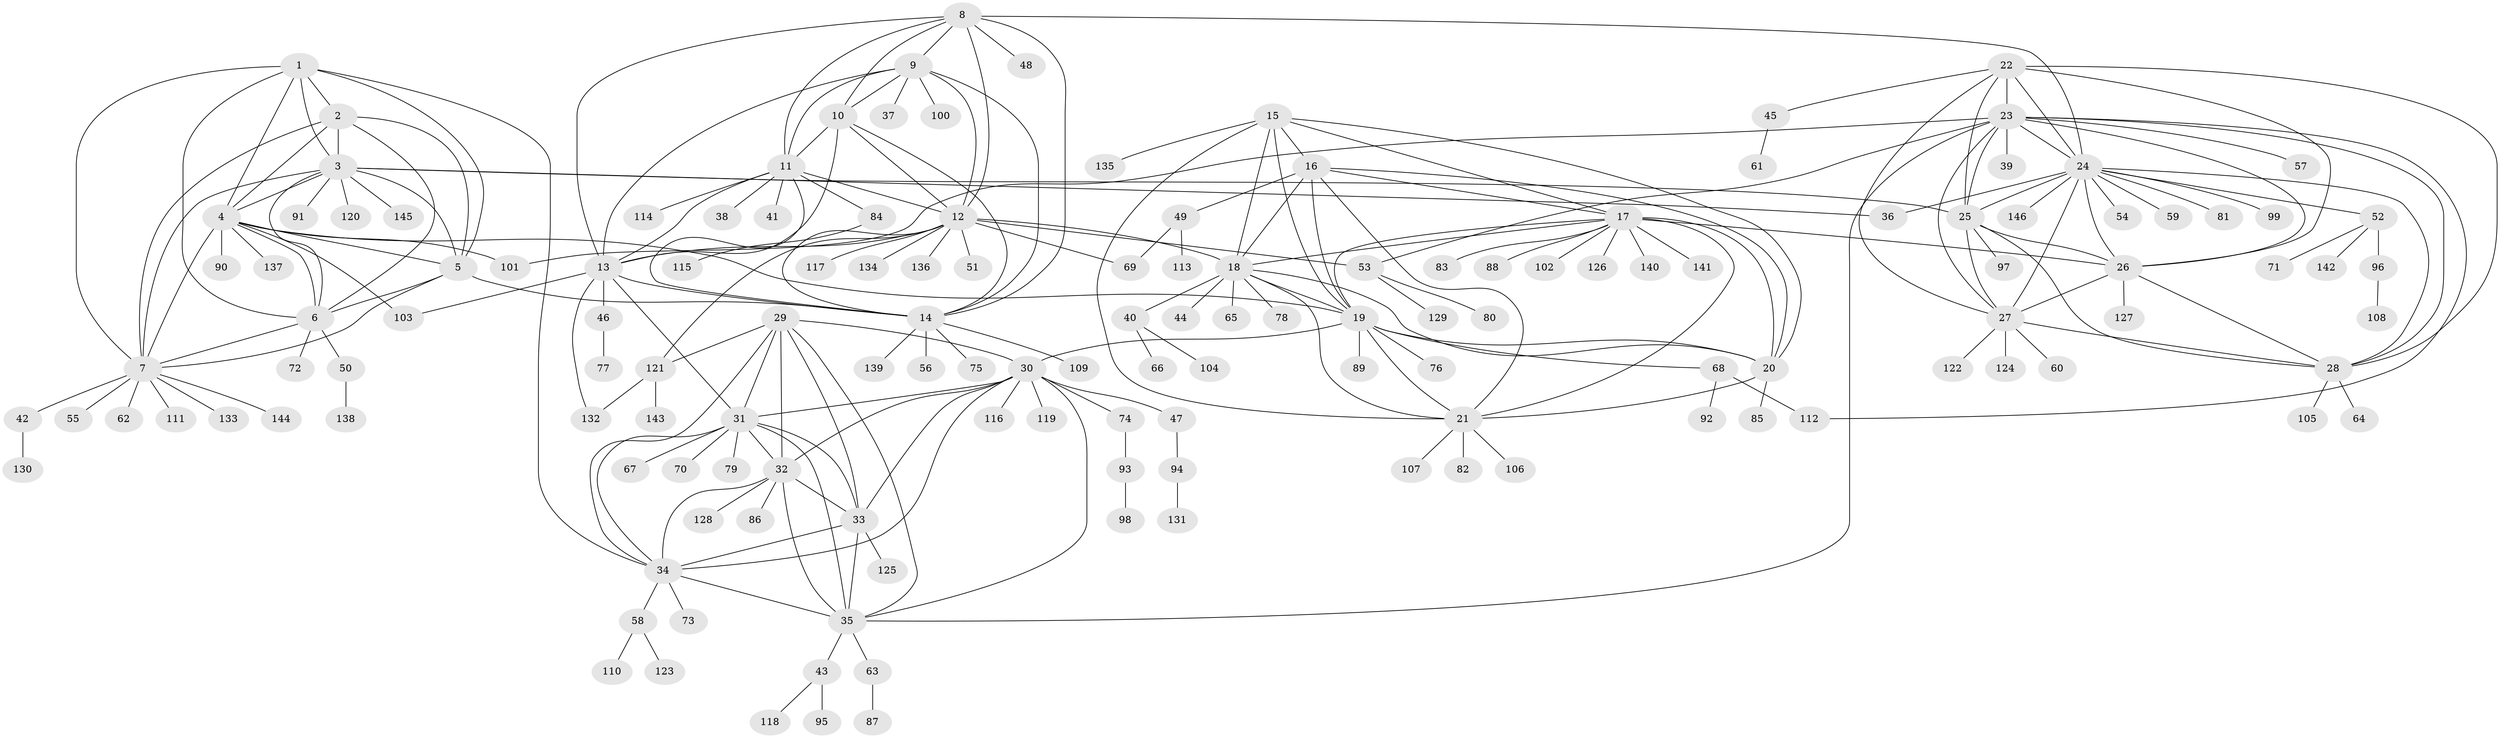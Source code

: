 // coarse degree distribution, {6: 0.08928571428571429, 7: 0.03571428571428571, 9: 0.026785714285714284, 10: 0.026785714285714284, 5: 0.017857142857142856, 8: 0.008928571428571428, 18: 0.008928571428571428, 12: 0.026785714285714284, 13: 0.008928571428571428, 2: 0.09821428571428571, 1: 0.6160714285714286, 4: 0.008928571428571428, 3: 0.026785714285714284}
// Generated by graph-tools (version 1.1) at 2025/24/03/03/25 07:24:13]
// undirected, 146 vertices, 234 edges
graph export_dot {
graph [start="1"]
  node [color=gray90,style=filled];
  1;
  2;
  3;
  4;
  5;
  6;
  7;
  8;
  9;
  10;
  11;
  12;
  13;
  14;
  15;
  16;
  17;
  18;
  19;
  20;
  21;
  22;
  23;
  24;
  25;
  26;
  27;
  28;
  29;
  30;
  31;
  32;
  33;
  34;
  35;
  36;
  37;
  38;
  39;
  40;
  41;
  42;
  43;
  44;
  45;
  46;
  47;
  48;
  49;
  50;
  51;
  52;
  53;
  54;
  55;
  56;
  57;
  58;
  59;
  60;
  61;
  62;
  63;
  64;
  65;
  66;
  67;
  68;
  69;
  70;
  71;
  72;
  73;
  74;
  75;
  76;
  77;
  78;
  79;
  80;
  81;
  82;
  83;
  84;
  85;
  86;
  87;
  88;
  89;
  90;
  91;
  92;
  93;
  94;
  95;
  96;
  97;
  98;
  99;
  100;
  101;
  102;
  103;
  104;
  105;
  106;
  107;
  108;
  109;
  110;
  111;
  112;
  113;
  114;
  115;
  116;
  117;
  118;
  119;
  120;
  121;
  122;
  123;
  124;
  125;
  126;
  127;
  128;
  129;
  130;
  131;
  132;
  133;
  134;
  135;
  136;
  137;
  138;
  139;
  140;
  141;
  142;
  143;
  144;
  145;
  146;
  1 -- 2;
  1 -- 3;
  1 -- 4;
  1 -- 5;
  1 -- 6;
  1 -- 7;
  1 -- 34;
  2 -- 3;
  2 -- 4;
  2 -- 5;
  2 -- 6;
  2 -- 7;
  3 -- 4;
  3 -- 5;
  3 -- 6;
  3 -- 7;
  3 -- 25;
  3 -- 36;
  3 -- 91;
  3 -- 120;
  3 -- 145;
  4 -- 5;
  4 -- 6;
  4 -- 7;
  4 -- 19;
  4 -- 90;
  4 -- 101;
  4 -- 103;
  4 -- 137;
  5 -- 6;
  5 -- 7;
  5 -- 14;
  6 -- 7;
  6 -- 50;
  6 -- 72;
  7 -- 42;
  7 -- 55;
  7 -- 62;
  7 -- 111;
  7 -- 133;
  7 -- 144;
  8 -- 9;
  8 -- 10;
  8 -- 11;
  8 -- 12;
  8 -- 13;
  8 -- 14;
  8 -- 24;
  8 -- 48;
  9 -- 10;
  9 -- 11;
  9 -- 12;
  9 -- 13;
  9 -- 14;
  9 -- 37;
  9 -- 100;
  10 -- 11;
  10 -- 12;
  10 -- 13;
  10 -- 14;
  11 -- 12;
  11 -- 13;
  11 -- 14;
  11 -- 38;
  11 -- 41;
  11 -- 84;
  11 -- 114;
  12 -- 13;
  12 -- 14;
  12 -- 18;
  12 -- 51;
  12 -- 53;
  12 -- 69;
  12 -- 117;
  12 -- 121;
  12 -- 134;
  12 -- 136;
  13 -- 14;
  13 -- 31;
  13 -- 46;
  13 -- 103;
  13 -- 132;
  14 -- 56;
  14 -- 75;
  14 -- 109;
  14 -- 139;
  15 -- 16;
  15 -- 17;
  15 -- 18;
  15 -- 19;
  15 -- 20;
  15 -- 21;
  15 -- 135;
  16 -- 17;
  16 -- 18;
  16 -- 19;
  16 -- 20;
  16 -- 21;
  16 -- 49;
  17 -- 18;
  17 -- 19;
  17 -- 20;
  17 -- 21;
  17 -- 26;
  17 -- 83;
  17 -- 88;
  17 -- 102;
  17 -- 126;
  17 -- 140;
  17 -- 141;
  18 -- 19;
  18 -- 20;
  18 -- 21;
  18 -- 40;
  18 -- 44;
  18 -- 65;
  18 -- 78;
  19 -- 20;
  19 -- 21;
  19 -- 30;
  19 -- 68;
  19 -- 76;
  19 -- 89;
  20 -- 21;
  20 -- 85;
  21 -- 82;
  21 -- 106;
  21 -- 107;
  22 -- 23;
  22 -- 24;
  22 -- 25;
  22 -- 26;
  22 -- 27;
  22 -- 28;
  22 -- 45;
  23 -- 24;
  23 -- 25;
  23 -- 26;
  23 -- 27;
  23 -- 28;
  23 -- 35;
  23 -- 39;
  23 -- 53;
  23 -- 57;
  23 -- 101;
  23 -- 112;
  24 -- 25;
  24 -- 26;
  24 -- 27;
  24 -- 28;
  24 -- 36;
  24 -- 52;
  24 -- 54;
  24 -- 59;
  24 -- 81;
  24 -- 99;
  24 -- 146;
  25 -- 26;
  25 -- 27;
  25 -- 28;
  25 -- 97;
  26 -- 27;
  26 -- 28;
  26 -- 127;
  27 -- 28;
  27 -- 60;
  27 -- 122;
  27 -- 124;
  28 -- 64;
  28 -- 105;
  29 -- 30;
  29 -- 31;
  29 -- 32;
  29 -- 33;
  29 -- 34;
  29 -- 35;
  29 -- 121;
  30 -- 31;
  30 -- 32;
  30 -- 33;
  30 -- 34;
  30 -- 35;
  30 -- 47;
  30 -- 74;
  30 -- 116;
  30 -- 119;
  31 -- 32;
  31 -- 33;
  31 -- 34;
  31 -- 35;
  31 -- 67;
  31 -- 70;
  31 -- 79;
  32 -- 33;
  32 -- 34;
  32 -- 35;
  32 -- 86;
  32 -- 128;
  33 -- 34;
  33 -- 35;
  33 -- 125;
  34 -- 35;
  34 -- 58;
  34 -- 73;
  35 -- 43;
  35 -- 63;
  40 -- 66;
  40 -- 104;
  42 -- 130;
  43 -- 95;
  43 -- 118;
  45 -- 61;
  46 -- 77;
  47 -- 94;
  49 -- 69;
  49 -- 113;
  50 -- 138;
  52 -- 71;
  52 -- 96;
  52 -- 142;
  53 -- 80;
  53 -- 129;
  58 -- 110;
  58 -- 123;
  63 -- 87;
  68 -- 92;
  68 -- 112;
  74 -- 93;
  84 -- 115;
  93 -- 98;
  94 -- 131;
  96 -- 108;
  121 -- 132;
  121 -- 143;
}
